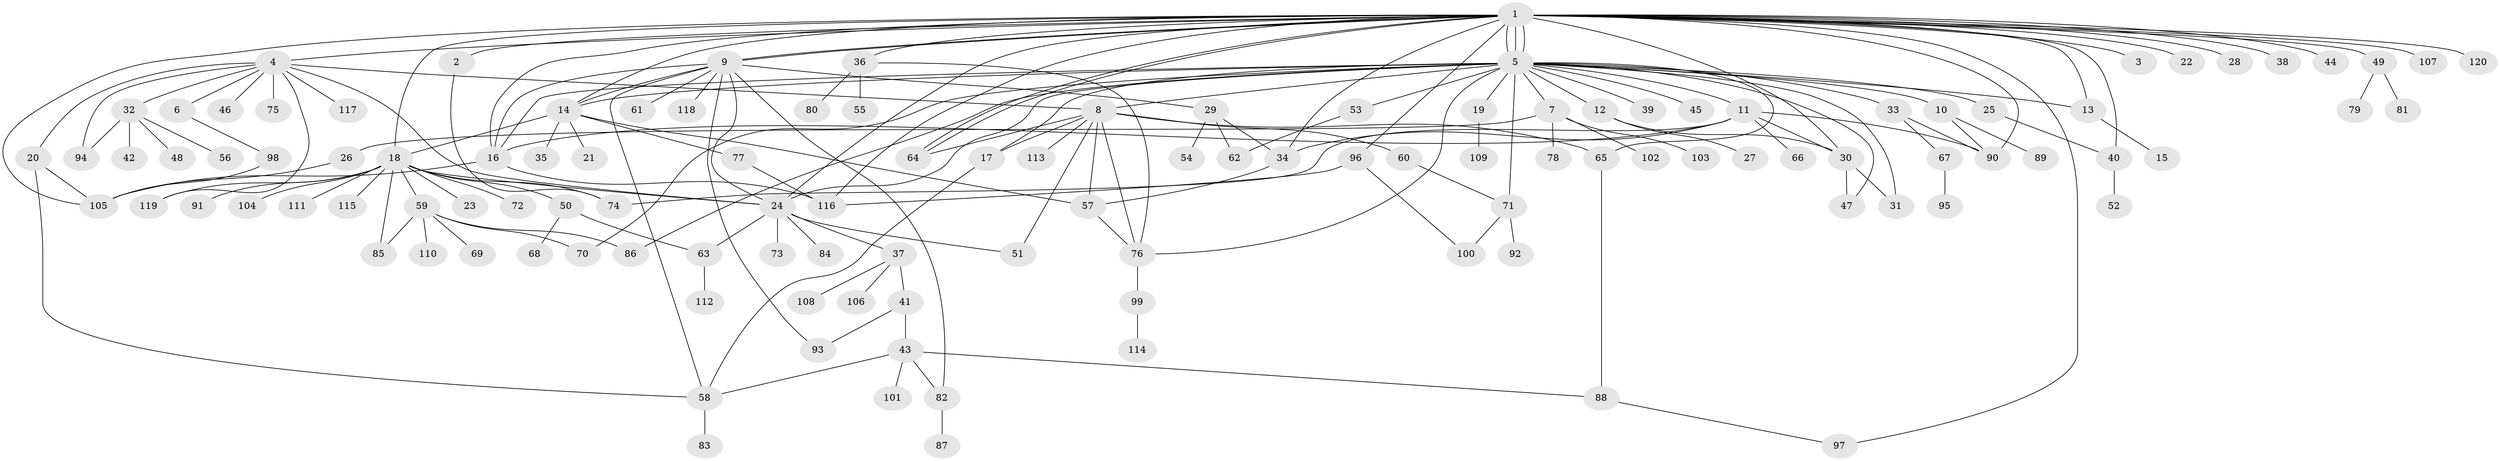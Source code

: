 // Generated by graph-tools (version 1.1) at 2025/14/03/09/25 04:14:36]
// undirected, 120 vertices, 179 edges
graph export_dot {
graph [start="1"]
  node [color=gray90,style=filled];
  1;
  2;
  3;
  4;
  5;
  6;
  7;
  8;
  9;
  10;
  11;
  12;
  13;
  14;
  15;
  16;
  17;
  18;
  19;
  20;
  21;
  22;
  23;
  24;
  25;
  26;
  27;
  28;
  29;
  30;
  31;
  32;
  33;
  34;
  35;
  36;
  37;
  38;
  39;
  40;
  41;
  42;
  43;
  44;
  45;
  46;
  47;
  48;
  49;
  50;
  51;
  52;
  53;
  54;
  55;
  56;
  57;
  58;
  59;
  60;
  61;
  62;
  63;
  64;
  65;
  66;
  67;
  68;
  69;
  70;
  71;
  72;
  73;
  74;
  75;
  76;
  77;
  78;
  79;
  80;
  81;
  82;
  83;
  84;
  85;
  86;
  87;
  88;
  89;
  90;
  91;
  92;
  93;
  94;
  95;
  96;
  97;
  98;
  99;
  100;
  101;
  102;
  103;
  104;
  105;
  106;
  107;
  108;
  109;
  110;
  111;
  112;
  113;
  114;
  115;
  116;
  117;
  118;
  119;
  120;
  1 -- 2;
  1 -- 3;
  1 -- 4;
  1 -- 5;
  1 -- 5;
  1 -- 5;
  1 -- 9;
  1 -- 9;
  1 -- 13;
  1 -- 14;
  1 -- 16;
  1 -- 18;
  1 -- 22;
  1 -- 24;
  1 -- 28;
  1 -- 30;
  1 -- 34;
  1 -- 36;
  1 -- 38;
  1 -- 40;
  1 -- 44;
  1 -- 49;
  1 -- 64;
  1 -- 64;
  1 -- 90;
  1 -- 96;
  1 -- 97;
  1 -- 105;
  1 -- 107;
  1 -- 116;
  1 -- 120;
  2 -- 74;
  4 -- 6;
  4 -- 8;
  4 -- 20;
  4 -- 24;
  4 -- 32;
  4 -- 46;
  4 -- 75;
  4 -- 94;
  4 -- 117;
  4 -- 119;
  5 -- 7;
  5 -- 8;
  5 -- 10;
  5 -- 11;
  5 -- 12;
  5 -- 13;
  5 -- 14;
  5 -- 16;
  5 -- 17;
  5 -- 19;
  5 -- 24;
  5 -- 25;
  5 -- 31;
  5 -- 33;
  5 -- 39;
  5 -- 45;
  5 -- 47;
  5 -- 53;
  5 -- 65;
  5 -- 70;
  5 -- 71;
  5 -- 76;
  5 -- 86;
  6 -- 98;
  7 -- 26;
  7 -- 78;
  7 -- 102;
  7 -- 103;
  8 -- 17;
  8 -- 51;
  8 -- 57;
  8 -- 60;
  8 -- 64;
  8 -- 65;
  8 -- 76;
  8 -- 113;
  9 -- 14;
  9 -- 16;
  9 -- 24;
  9 -- 29;
  9 -- 58;
  9 -- 61;
  9 -- 82;
  9 -- 93;
  9 -- 118;
  10 -- 89;
  10 -- 90;
  11 -- 16;
  11 -- 30;
  11 -- 34;
  11 -- 66;
  11 -- 74;
  11 -- 90;
  12 -- 27;
  12 -- 30;
  13 -- 15;
  14 -- 18;
  14 -- 21;
  14 -- 35;
  14 -- 57;
  14 -- 77;
  16 -- 105;
  16 -- 116;
  17 -- 58;
  18 -- 23;
  18 -- 24;
  18 -- 50;
  18 -- 59;
  18 -- 72;
  18 -- 74;
  18 -- 85;
  18 -- 91;
  18 -- 104;
  18 -- 111;
  18 -- 115;
  18 -- 119;
  19 -- 109;
  20 -- 58;
  20 -- 105;
  24 -- 37;
  24 -- 51;
  24 -- 63;
  24 -- 73;
  24 -- 84;
  25 -- 40;
  26 -- 105;
  29 -- 34;
  29 -- 54;
  29 -- 62;
  30 -- 31;
  30 -- 47;
  32 -- 42;
  32 -- 48;
  32 -- 56;
  32 -- 94;
  33 -- 67;
  33 -- 90;
  34 -- 57;
  36 -- 55;
  36 -- 76;
  36 -- 80;
  37 -- 41;
  37 -- 106;
  37 -- 108;
  40 -- 52;
  41 -- 43;
  41 -- 93;
  43 -- 58;
  43 -- 82;
  43 -- 88;
  43 -- 101;
  49 -- 79;
  49 -- 81;
  50 -- 63;
  50 -- 68;
  53 -- 62;
  57 -- 76;
  58 -- 83;
  59 -- 69;
  59 -- 70;
  59 -- 85;
  59 -- 86;
  59 -- 110;
  60 -- 71;
  63 -- 112;
  65 -- 88;
  67 -- 95;
  71 -- 92;
  71 -- 100;
  76 -- 99;
  77 -- 116;
  82 -- 87;
  88 -- 97;
  96 -- 100;
  96 -- 116;
  98 -- 105;
  99 -- 114;
}
